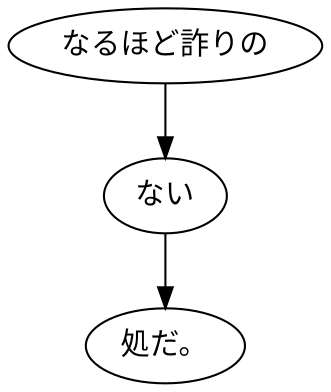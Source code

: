 digraph graph133 {
	node0 [label="なるほど詐りの"];
	node1 [label="ない"];
	node2 [label="処だ。"];
	node0 -> node1;
	node1 -> node2;
}
